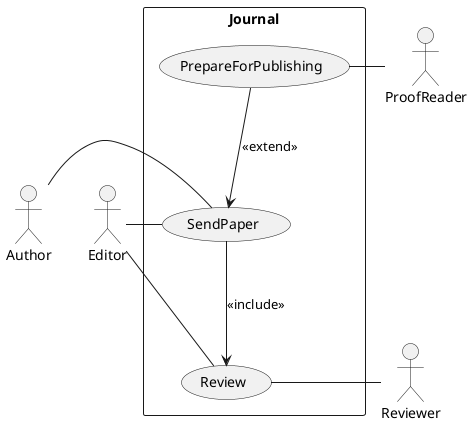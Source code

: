 @startuml
actor Author
actor Editor
actor Reviewer
actor ProofReader

rectangle "Journal" {
    Author - (SendPaper)
    Editor - (Review)
    Reviewer - (Review)
    Editor - (SendPaper)
    ProofReader - (PrepareForPublishing)

    (SendPaper) --> (Review) : <<include>>
    (PrepareForPublishing) --> (SendPaper) : <<extend>> 
}

@enduml
